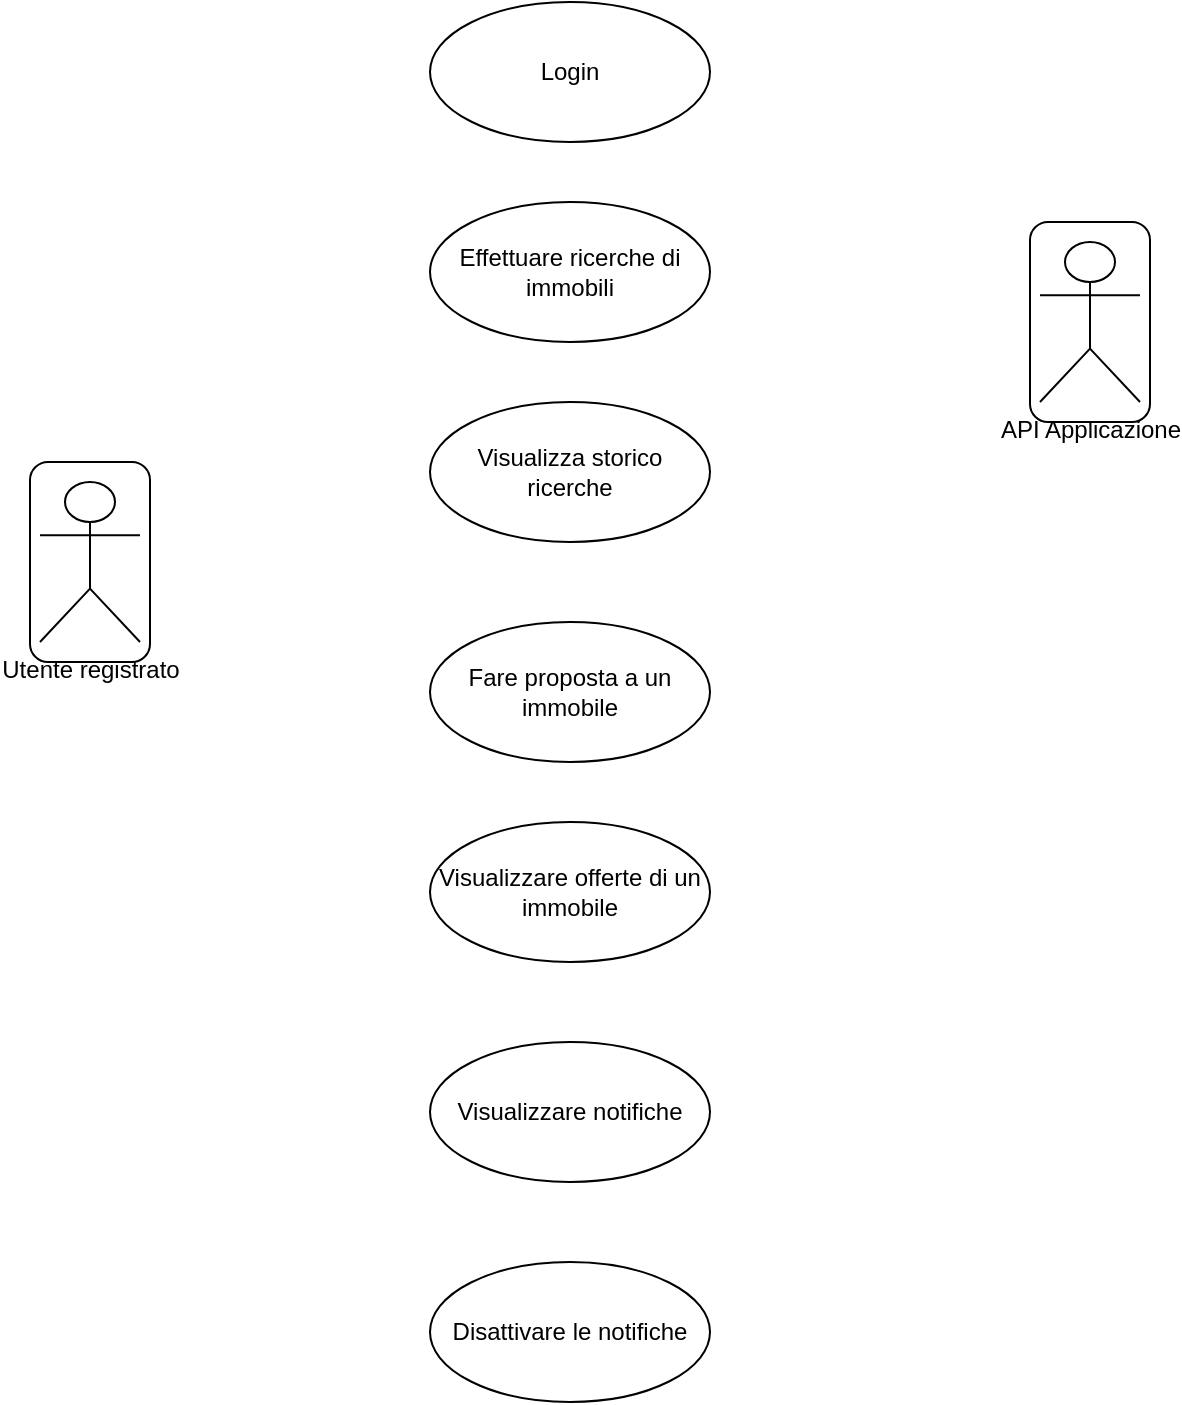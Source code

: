 <mxfile version="26.0.6">
  <diagram name="Pagina-1" id="6G40AudnX4V3arxLj7MN">
    <mxGraphModel dx="712" dy="822" grid="1" gridSize="10" guides="1" tooltips="1" connect="1" arrows="1" fold="1" page="1" pageScale="1" pageWidth="827" pageHeight="1169" math="0" shadow="0">
      <root>
        <mxCell id="0" />
        <mxCell id="1" parent="0" />
        <mxCell id="_CSK9XHWe_MBLC8gGU8z-2" value="" style="rounded=1;whiteSpace=wrap;html=1;" vertex="1" parent="1">
          <mxGeometry x="150" y="280" width="60" height="100" as="geometry" />
        </mxCell>
        <mxCell id="Xy6Fc_QJERTIxOceRlBJ-1" value="Utente registrato" style="shape=umlActor;verticalLabelPosition=bottom;verticalAlign=top;html=1;" parent="1" vertex="1">
          <mxGeometry x="155" y="290" width="50" height="80" as="geometry" />
        </mxCell>
        <mxCell id="Xy6Fc_QJERTIxOceRlBJ-2" value="Login" style="ellipse;whiteSpace=wrap;html=1;" parent="1" vertex="1">
          <mxGeometry x="350" y="50" width="140" height="70" as="geometry" />
        </mxCell>
        <mxCell id="Xy6Fc_QJERTIxOceRlBJ-3" value="Effettuare ricerche di immobili" style="ellipse;whiteSpace=wrap;html=1;" parent="1" vertex="1">
          <mxGeometry x="350" y="150" width="140" height="70" as="geometry" />
        </mxCell>
        <mxCell id="Xy6Fc_QJERTIxOceRlBJ-4" value="Visualizza storico ricerche" style="ellipse;whiteSpace=wrap;html=1;" parent="1" vertex="1">
          <mxGeometry x="350" y="250" width="140" height="70" as="geometry" />
        </mxCell>
        <mxCell id="Xy6Fc_QJERTIxOceRlBJ-5" value="Fare proposta a un immobile" style="ellipse;whiteSpace=wrap;html=1;" parent="1" vertex="1">
          <mxGeometry x="350" y="360" width="140" height="70" as="geometry" />
        </mxCell>
        <mxCell id="Xy6Fc_QJERTIxOceRlBJ-6" value="Visualizzare offerte di un immobile" style="ellipse;whiteSpace=wrap;html=1;" parent="1" vertex="1">
          <mxGeometry x="350" y="460" width="140" height="70" as="geometry" />
        </mxCell>
        <mxCell id="Xy6Fc_QJERTIxOceRlBJ-7" value="Visualizzare notifiche" style="ellipse;whiteSpace=wrap;html=1;" parent="1" vertex="1">
          <mxGeometry x="350" y="570" width="140" height="70" as="geometry" />
        </mxCell>
        <mxCell id="Xy6Fc_QJERTIxOceRlBJ-8" value="Disattivare le notifiche" style="ellipse;whiteSpace=wrap;html=1;" parent="1" vertex="1">
          <mxGeometry x="350" y="680" width="140" height="70" as="geometry" />
        </mxCell>
        <mxCell id="_CSK9XHWe_MBLC8gGU8z-3" value="" style="rounded=1;whiteSpace=wrap;html=1;" vertex="1" parent="1">
          <mxGeometry x="650" y="160" width="60" height="100" as="geometry" />
        </mxCell>
        <mxCell id="_CSK9XHWe_MBLC8gGU8z-4" value="&lt;div&gt;API Applicazione&lt;/div&gt;&lt;div&gt;&lt;br&gt;&lt;/div&gt;" style="shape=umlActor;verticalLabelPosition=bottom;verticalAlign=top;html=1;" vertex="1" parent="1">
          <mxGeometry x="655" y="170" width="50" height="80" as="geometry" />
        </mxCell>
      </root>
    </mxGraphModel>
  </diagram>
</mxfile>
